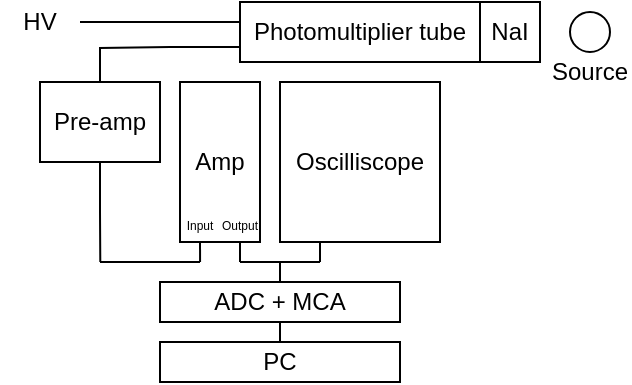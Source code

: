 <mxfile>
    <diagram id="Enzpqj3RE3jyY2ervi4D" name="Page-1">
        <mxGraphModel dx="380" dy="668" grid="1" gridSize="10" guides="1" tooltips="1" connect="1" arrows="1" fold="1" page="1" pageScale="1" pageWidth="827" pageHeight="1169" background="none" math="1" shadow="0">
            <root>
                <mxCell id="0"/>
                <mxCell id="1" parent="0"/>
                <mxCell id="6" style="edgeStyle=orthogonalEdgeStyle;rounded=0;orthogonalLoop=1;jettySize=auto;html=1;endArrow=none;endFill=0;" edge="1" parent="1" source="2">
                    <mxGeometry relative="1" as="geometry">
                        <mxPoint x="150" y="260" as="targetPoint"/>
                    </mxGeometry>
                </mxCell>
                <mxCell id="2" value="HV" style="text;html=1;strokeColor=none;fillColor=none;align=center;verticalAlign=middle;whiteSpace=wrap;rounded=0;" vertex="1" parent="1">
                    <mxGeometry x="30" y="250" width="40" height="20" as="geometry"/>
                </mxCell>
                <mxCell id="10" style="edgeStyle=orthogonalEdgeStyle;rounded=0;orthogonalLoop=1;jettySize=auto;html=1;exitX=0;exitY=0.75;exitDx=0;exitDy=0;endArrow=none;endFill=0;" edge="1" parent="1" source="7">
                    <mxGeometry relative="1" as="geometry">
                        <mxPoint x="80" y="290" as="targetPoint"/>
                        <Array as="points">
                            <mxPoint x="115" y="273"/>
                            <mxPoint x="80" y="273"/>
                        </Array>
                    </mxGeometry>
                </mxCell>
                <mxCell id="7" value="&lt;span&gt;Photomultiplier tube&lt;/span&gt;" style="rounded=0;whiteSpace=wrap;html=1;" vertex="1" parent="1">
                    <mxGeometry x="150" y="250" width="120" height="30" as="geometry"/>
                </mxCell>
                <mxCell id="9" value="NaI" style="whiteSpace=wrap;html=1;" vertex="1" parent="1">
                    <mxGeometry x="270" y="250" width="30" height="30" as="geometry"/>
                </mxCell>
                <mxCell id="30" style="edgeStyle=orthogonalEdgeStyle;rounded=0;orthogonalLoop=1;jettySize=auto;html=1;exitX=0.5;exitY=1;exitDx=0;exitDy=0;endArrow=none;endFill=0;" edge="1" parent="1" source="11">
                    <mxGeometry relative="1" as="geometry">
                        <mxPoint x="80.143" y="380" as="targetPoint"/>
                    </mxGeometry>
                </mxCell>
                <mxCell id="11" value="Pre-amp" style="rounded=0;whiteSpace=wrap;html=1;" vertex="1" parent="1">
                    <mxGeometry x="50" y="290" width="60" height="40" as="geometry"/>
                </mxCell>
                <mxCell id="13" value="" style="endArrow=none;html=1;" edge="1" parent="1">
                    <mxGeometry width="50" height="50" relative="1" as="geometry">
                        <mxPoint x="80" y="380" as="sourcePoint"/>
                        <mxPoint x="130" y="380" as="targetPoint"/>
                    </mxGeometry>
                </mxCell>
                <mxCell id="15" value="Amp" style="rounded=0;whiteSpace=wrap;html=1;" vertex="1" parent="1">
                    <mxGeometry x="120" y="290" width="40" height="80" as="geometry"/>
                </mxCell>
                <mxCell id="31" style="edgeStyle=orthogonalEdgeStyle;rounded=0;orthogonalLoop=1;jettySize=auto;html=1;exitX=0.5;exitY=1;exitDx=0;exitDy=0;endArrow=none;endFill=0;" edge="1" parent="1" source="17">
                    <mxGeometry relative="1" as="geometry">
                        <mxPoint x="130.047" y="380" as="targetPoint"/>
                    </mxGeometry>
                </mxCell>
                <mxCell id="17" value="&lt;font style=&quot;font-size: 6px&quot;&gt;Input&lt;/font&gt;" style="text;html=1;strokeColor=none;fillColor=none;align=center;verticalAlign=middle;whiteSpace=wrap;rounded=0;" vertex="1" parent="1">
                    <mxGeometry x="120" y="350" width="20" height="20" as="geometry"/>
                </mxCell>
                <mxCell id="18" value="&lt;font style=&quot;font-size: 6px&quot;&gt;Output&lt;/font&gt;" style="text;html=1;strokeColor=none;fillColor=none;align=center;verticalAlign=middle;whiteSpace=wrap;rounded=0;" vertex="1" parent="1">
                    <mxGeometry x="140" y="350" width="20" height="20" as="geometry"/>
                </mxCell>
                <mxCell id="21" value="" style="endArrow=none;html=1;entryX=0.5;entryY=1;entryDx=0;entryDy=0;" edge="1" parent="1" target="18">
                    <mxGeometry width="50" height="50" relative="1" as="geometry">
                        <mxPoint x="150" y="380" as="sourcePoint"/>
                        <mxPoint x="149.93" y="470" as="targetPoint"/>
                    </mxGeometry>
                </mxCell>
                <mxCell id="23" value="" style="endArrow=none;html=1;" edge="1" parent="1">
                    <mxGeometry width="50" height="50" relative="1" as="geometry">
                        <mxPoint x="150" y="380" as="sourcePoint"/>
                        <mxPoint x="190" y="380" as="targetPoint"/>
                    </mxGeometry>
                </mxCell>
                <mxCell id="25" style="edgeStyle=orthogonalEdgeStyle;rounded=0;orthogonalLoop=1;jettySize=auto;html=1;exitX=0.25;exitY=1;exitDx=0;exitDy=0;endArrow=none;endFill=0;" edge="1" parent="1" source="24">
                    <mxGeometry relative="1" as="geometry">
                        <mxPoint x="190" y="380" as="targetPoint"/>
                    </mxGeometry>
                </mxCell>
                <mxCell id="24" value="&lt;p style=&quot;line-height: 120%&quot;&gt;Oscilliscope&lt;/p&gt;" style="whiteSpace=wrap;html=1;aspect=fixed;" vertex="1" parent="1">
                    <mxGeometry x="170" y="290" width="80" height="80" as="geometry"/>
                </mxCell>
                <mxCell id="26" value="" style="endArrow=none;html=1;" edge="1" parent="1" target="27">
                    <mxGeometry width="50" height="50" relative="1" as="geometry">
                        <mxPoint x="170" y="380" as="sourcePoint"/>
                        <mxPoint x="150" y="380" as="targetPoint"/>
                    </mxGeometry>
                </mxCell>
                <mxCell id="28" style="edgeStyle=orthogonalEdgeStyle;rounded=0;orthogonalLoop=1;jettySize=auto;html=1;endArrow=none;endFill=0;" edge="1" parent="1" source="27" target="29">
                    <mxGeometry relative="1" as="geometry">
                        <mxPoint x="170" y="440" as="targetPoint"/>
                    </mxGeometry>
                </mxCell>
                <mxCell id="27" value="ADC + MCA" style="rounded=0;whiteSpace=wrap;html=1;" vertex="1" parent="1">
                    <mxGeometry x="110" y="390" width="120" height="20" as="geometry"/>
                </mxCell>
                <mxCell id="29" value="PC" style="rounded=0;whiteSpace=wrap;html=1;" vertex="1" parent="1">
                    <mxGeometry x="110" y="420" width="120" height="20" as="geometry"/>
                </mxCell>
                <mxCell id="33" value="" style="ellipse;whiteSpace=wrap;html=1;aspect=fixed;" vertex="1" parent="1">
                    <mxGeometry x="315" y="255" width="20" height="20" as="geometry"/>
                </mxCell>
                <mxCell id="34" value="Source" style="text;html=1;strokeColor=none;fillColor=none;align=center;verticalAlign=middle;whiteSpace=wrap;rounded=0;" vertex="1" parent="1">
                    <mxGeometry x="305" y="275" width="40" height="20" as="geometry"/>
                </mxCell>
            </root>
        </mxGraphModel>
    </diagram>
</mxfile>
